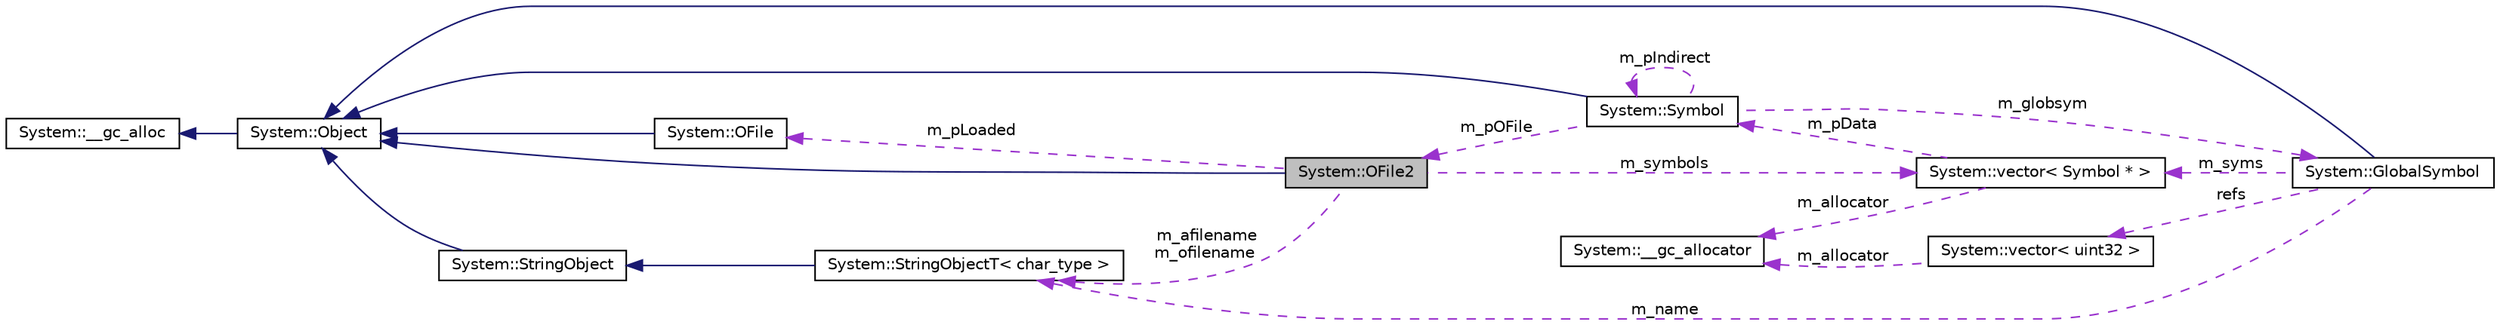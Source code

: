 digraph G
{
  edge [fontname="Helvetica",fontsize="10",labelfontname="Helvetica",labelfontsize="10"];
  node [fontname="Helvetica",fontsize="10",shape=record];
  rankdir="LR";
  Node1 [label="System::OFile2",height=0.2,width=0.4,color="black", fillcolor="grey75", style="filled" fontcolor="black"];
  Node2 -> Node1 [dir="back",color="midnightblue",fontsize="10",style="solid",fontname="Helvetica"];
  Node2 [label="System::Object",height=0.2,width=0.4,color="black", fillcolor="white", style="filled",URL="$class_system_1_1_object.html"];
  Node3 -> Node2 [dir="back",color="midnightblue",fontsize="10",style="solid",fontname="Helvetica"];
  Node3 [label="System::__gc_alloc",height=0.2,width=0.4,color="black", fillcolor="white", style="filled",URL="$class_system_1_1____gc__alloc.html"];
  Node4 -> Node1 [dir="back",color="darkorchid3",fontsize="10",style="dashed",label=" m_symbols" ,fontname="Helvetica"];
  Node4 [label="System::vector\< Symbol * \>",height=0.2,width=0.4,color="black", fillcolor="white", style="filled",URL="$class_system_1_1vector.html"];
  Node5 -> Node4 [dir="back",color="darkorchid3",fontsize="10",style="dashed",label=" m_allocator" ,fontname="Helvetica"];
  Node5 [label="System::__gc_allocator",height=0.2,width=0.4,color="black", fillcolor="white", style="filled",URL="$class_system_1_1____gc__allocator.html"];
  Node6 -> Node4 [dir="back",color="darkorchid3",fontsize="10",style="dashed",label=" m_pData" ,fontname="Helvetica"];
  Node6 [label="System::Symbol",height=0.2,width=0.4,color="black", fillcolor="white", style="filled",URL="$class_system_1_1_symbol.html"];
  Node2 -> Node6 [dir="back",color="midnightblue",fontsize="10",style="solid",fontname="Helvetica"];
  Node1 -> Node6 [dir="back",color="darkorchid3",fontsize="10",style="dashed",label=" m_pOFile" ,fontname="Helvetica"];
  Node7 -> Node6 [dir="back",color="darkorchid3",fontsize="10",style="dashed",label=" m_globsym" ,fontname="Helvetica"];
  Node7 [label="System::GlobalSymbol",height=0.2,width=0.4,color="black", fillcolor="white", style="filled",URL="$class_system_1_1_global_symbol.html"];
  Node2 -> Node7 [dir="back",color="midnightblue",fontsize="10",style="solid",fontname="Helvetica"];
  Node4 -> Node7 [dir="back",color="darkorchid3",fontsize="10",style="dashed",label=" m_syms" ,fontname="Helvetica"];
  Node8 -> Node7 [dir="back",color="darkorchid3",fontsize="10",style="dashed",label=" refs" ,fontname="Helvetica"];
  Node8 [label="System::vector\< uint32 \>",height=0.2,width=0.4,color="black", fillcolor="white", style="filled",URL="$class_system_1_1vector.html"];
  Node5 -> Node8 [dir="back",color="darkorchid3",fontsize="10",style="dashed",label=" m_allocator" ,fontname="Helvetica"];
  Node9 -> Node7 [dir="back",color="darkorchid3",fontsize="10",style="dashed",label=" m_name" ,fontname="Helvetica"];
  Node9 [label="System::StringObjectT\< char_type \>",height=0.2,width=0.4,color="black", fillcolor="white", style="filled",URL="$class_system_1_1_string_object_t.html"];
  Node10 -> Node9 [dir="back",color="midnightblue",fontsize="10",style="solid",fontname="Helvetica"];
  Node10 [label="System::StringObject",height=0.2,width=0.4,color="black", fillcolor="white", style="filled",URL="$class_system_1_1_string_object.html"];
  Node2 -> Node10 [dir="back",color="midnightblue",fontsize="10",style="solid",fontname="Helvetica"];
  Node6 -> Node6 [dir="back",color="darkorchid3",fontsize="10",style="dashed",label=" m_pIndirect" ,fontname="Helvetica"];
  Node11 -> Node1 [dir="back",color="darkorchid3",fontsize="10",style="dashed",label=" m_pLoaded" ,fontname="Helvetica"];
  Node11 [label="System::OFile",height=0.2,width=0.4,color="black", fillcolor="white", style="filled",URL="$class_system_1_1_o_file.html"];
  Node2 -> Node11 [dir="back",color="midnightblue",fontsize="10",style="solid",fontname="Helvetica"];
  Node9 -> Node1 [dir="back",color="darkorchid3",fontsize="10",style="dashed",label=" m_afilename\nm_ofilename" ,fontname="Helvetica"];
}
